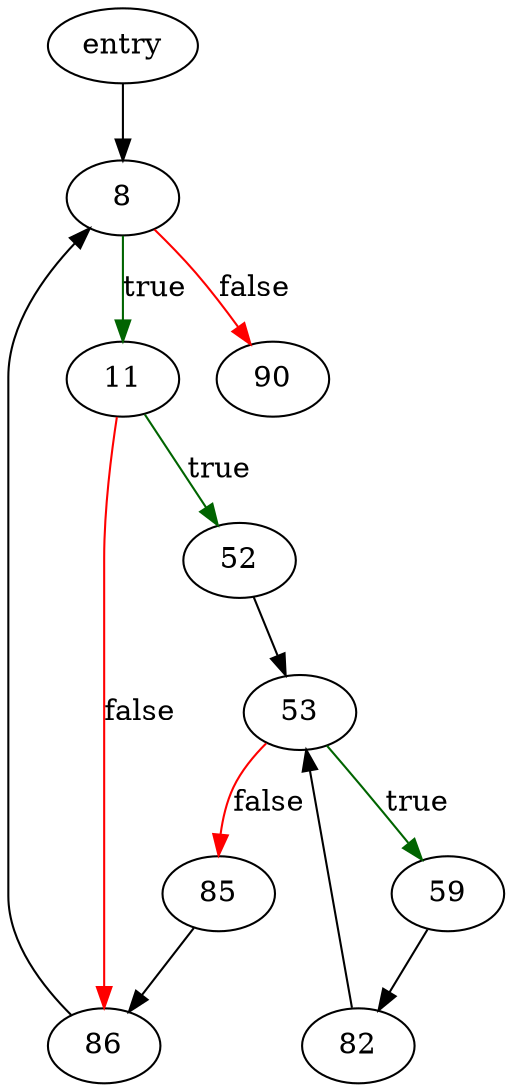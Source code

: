 digraph "exprSelectUsage" {
	// Node definitions.
	2 [label=entry];
	8;
	11;
	52;
	53;
	59;
	82;
	85;
	86;
	90;

	// Edge definitions.
	2 -> 8;
	8 -> 11 [
		color=darkgreen
		label=true
	];
	8 -> 90 [
		color=red
		label=false
	];
	11 -> 52 [
		color=darkgreen
		label=true
	];
	11 -> 86 [
		color=red
		label=false
	];
	52 -> 53;
	53 -> 59 [
		color=darkgreen
		label=true
	];
	53 -> 85 [
		color=red
		label=false
	];
	59 -> 82;
	82 -> 53;
	85 -> 86;
	86 -> 8;
}